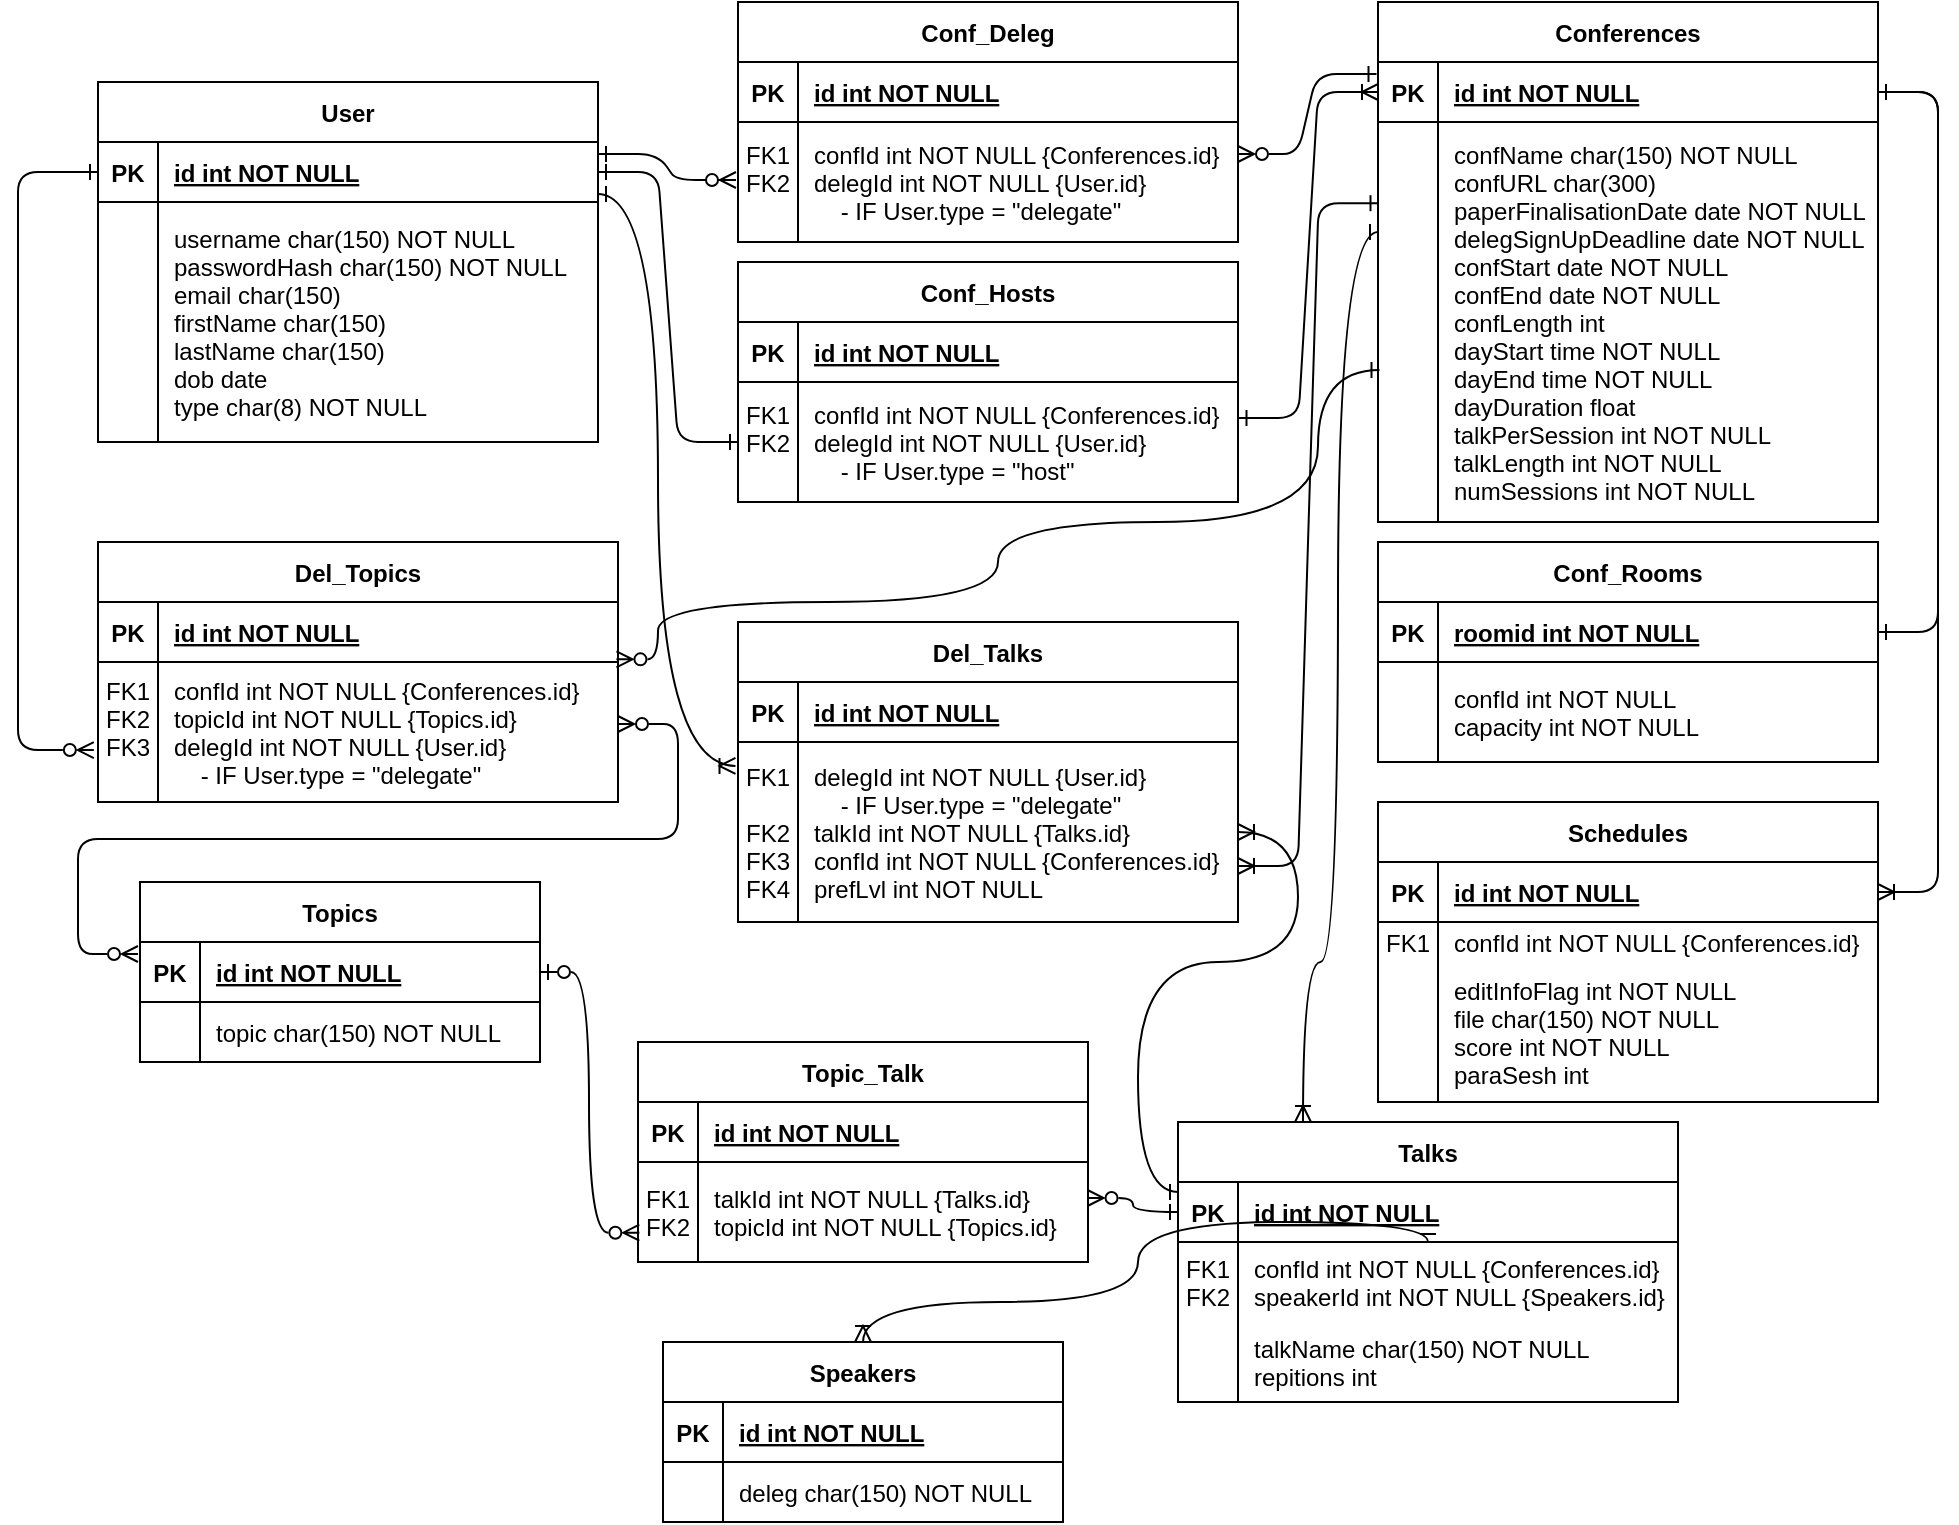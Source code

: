 <mxfile version="24.3.1" type="github">
  <diagram id="R2lEEEUBdFMjLlhIrx00" name="Page-1">
    <mxGraphModel dx="1644" dy="412" grid="1" gridSize="10" guides="1" tooltips="1" connect="1" arrows="1" fold="1" page="1" pageScale="1" pageWidth="850" pageHeight="1100" math="0" shadow="0" extFonts="Permanent Marker^https://fonts.googleapis.com/css?family=Permanent+Marker">
      <root>
        <mxCell id="0" />
        <mxCell id="1" parent="0" />
        <mxCell id="C-vyLk0tnHw3VtMMgP7b-13" value="Schedules" style="shape=table;startSize=30;container=1;collapsible=1;childLayout=tableLayout;fixedRows=1;rowLines=0;fontStyle=1;align=center;resizeLast=1;" parent="1" vertex="1">
          <mxGeometry x="670" y="440" width="250" height="150" as="geometry" />
        </mxCell>
        <mxCell id="C-vyLk0tnHw3VtMMgP7b-14" value="" style="shape=partialRectangle;collapsible=0;dropTarget=0;pointerEvents=0;fillColor=none;points=[[0,0.5],[1,0.5]];portConstraint=eastwest;top=0;left=0;right=0;bottom=1;" parent="C-vyLk0tnHw3VtMMgP7b-13" vertex="1">
          <mxGeometry y="30" width="250" height="30" as="geometry" />
        </mxCell>
        <mxCell id="C-vyLk0tnHw3VtMMgP7b-15" value="PK" style="shape=partialRectangle;overflow=hidden;connectable=0;fillColor=none;top=0;left=0;bottom=0;right=0;fontStyle=1;" parent="C-vyLk0tnHw3VtMMgP7b-14" vertex="1">
          <mxGeometry width="30" height="30" as="geometry">
            <mxRectangle width="30" height="30" as="alternateBounds" />
          </mxGeometry>
        </mxCell>
        <mxCell id="C-vyLk0tnHw3VtMMgP7b-16" value="id int NOT NULL " style="shape=partialRectangle;overflow=hidden;connectable=0;fillColor=none;top=0;left=0;bottom=0;right=0;align=left;spacingLeft=6;fontStyle=5;" parent="C-vyLk0tnHw3VtMMgP7b-14" vertex="1">
          <mxGeometry x="30" width="220" height="30" as="geometry">
            <mxRectangle width="220" height="30" as="alternateBounds" />
          </mxGeometry>
        </mxCell>
        <mxCell id="C-vyLk0tnHw3VtMMgP7b-17" value="" style="shape=partialRectangle;collapsible=0;dropTarget=0;pointerEvents=0;fillColor=none;points=[[0,0.5],[1,0.5]];portConstraint=eastwest;top=0;left=0;right=0;bottom=0;" parent="C-vyLk0tnHw3VtMMgP7b-13" vertex="1">
          <mxGeometry y="60" width="250" height="20" as="geometry" />
        </mxCell>
        <mxCell id="C-vyLk0tnHw3VtMMgP7b-18" value="FK1" style="shape=partialRectangle;overflow=hidden;connectable=0;fillColor=none;top=0;left=0;bottom=0;right=0;" parent="C-vyLk0tnHw3VtMMgP7b-17" vertex="1">
          <mxGeometry width="30" height="20" as="geometry">
            <mxRectangle width="30" height="20" as="alternateBounds" />
          </mxGeometry>
        </mxCell>
        <mxCell id="C-vyLk0tnHw3VtMMgP7b-19" value="confId int NOT NULL {Conferences.id}" style="shape=partialRectangle;overflow=hidden;connectable=0;fillColor=none;top=0;left=0;bottom=0;right=0;align=left;spacingLeft=6;" parent="C-vyLk0tnHw3VtMMgP7b-17" vertex="1">
          <mxGeometry x="30" width="220" height="20" as="geometry">
            <mxRectangle width="220" height="20" as="alternateBounds" />
          </mxGeometry>
        </mxCell>
        <mxCell id="C-vyLk0tnHw3VtMMgP7b-20" value="" style="shape=partialRectangle;collapsible=0;dropTarget=0;pointerEvents=0;fillColor=none;points=[[0,0.5],[1,0.5]];portConstraint=eastwest;top=0;left=0;right=0;bottom=0;" parent="C-vyLk0tnHw3VtMMgP7b-13" vertex="1">
          <mxGeometry y="80" width="250" height="70" as="geometry" />
        </mxCell>
        <mxCell id="C-vyLk0tnHw3VtMMgP7b-21" value="" style="shape=partialRectangle;overflow=hidden;connectable=0;fillColor=none;top=0;left=0;bottom=0;right=0;" parent="C-vyLk0tnHw3VtMMgP7b-20" vertex="1">
          <mxGeometry width="30" height="70" as="geometry">
            <mxRectangle width="30" height="70" as="alternateBounds" />
          </mxGeometry>
        </mxCell>
        <mxCell id="C-vyLk0tnHw3VtMMgP7b-22" value="editInfoFlag int NOT NULL&#xa;file char(150) NOT NULL&#xa;score int NOT NULL&#xa;paraSesh int " style="shape=partialRectangle;overflow=hidden;connectable=0;fillColor=none;top=0;left=0;bottom=0;right=0;align=left;spacingLeft=6;" parent="C-vyLk0tnHw3VtMMgP7b-20" vertex="1">
          <mxGeometry x="30" width="220" height="70" as="geometry">
            <mxRectangle width="220" height="70" as="alternateBounds" />
          </mxGeometry>
        </mxCell>
        <mxCell id="C-vyLk0tnHw3VtMMgP7b-23" value="User" style="shape=table;startSize=30;container=1;collapsible=1;childLayout=tableLayout;fixedRows=1;rowLines=0;fontStyle=1;align=center;resizeLast=1;" parent="1" vertex="1">
          <mxGeometry x="30" y="80" width="250" height="180" as="geometry" />
        </mxCell>
        <mxCell id="C-vyLk0tnHw3VtMMgP7b-24" value="" style="shape=partialRectangle;collapsible=0;dropTarget=0;pointerEvents=0;fillColor=none;points=[[0,0.5],[1,0.5]];portConstraint=eastwest;top=0;left=0;right=0;bottom=1;" parent="C-vyLk0tnHw3VtMMgP7b-23" vertex="1">
          <mxGeometry y="30" width="250" height="30" as="geometry" />
        </mxCell>
        <mxCell id="C-vyLk0tnHw3VtMMgP7b-25" value="PK" style="shape=partialRectangle;overflow=hidden;connectable=0;fillColor=none;top=0;left=0;bottom=0;right=0;fontStyle=1;" parent="C-vyLk0tnHw3VtMMgP7b-24" vertex="1">
          <mxGeometry width="30" height="30" as="geometry">
            <mxRectangle width="30" height="30" as="alternateBounds" />
          </mxGeometry>
        </mxCell>
        <mxCell id="C-vyLk0tnHw3VtMMgP7b-26" value="id int NOT NULL " style="shape=partialRectangle;overflow=hidden;connectable=0;fillColor=none;top=0;left=0;bottom=0;right=0;align=left;spacingLeft=6;fontStyle=5;" parent="C-vyLk0tnHw3VtMMgP7b-24" vertex="1">
          <mxGeometry x="30" width="220" height="30" as="geometry">
            <mxRectangle width="220" height="30" as="alternateBounds" />
          </mxGeometry>
        </mxCell>
        <mxCell id="C-vyLk0tnHw3VtMMgP7b-27" value="" style="shape=partialRectangle;collapsible=0;dropTarget=0;pointerEvents=0;fillColor=none;points=[[0,0.5],[1,0.5]];portConstraint=eastwest;top=0;left=0;right=0;bottom=0;" parent="C-vyLk0tnHw3VtMMgP7b-23" vertex="1">
          <mxGeometry y="60" width="250" height="120" as="geometry" />
        </mxCell>
        <mxCell id="C-vyLk0tnHw3VtMMgP7b-28" value="" style="shape=partialRectangle;overflow=hidden;connectable=0;fillColor=none;top=0;left=0;bottom=0;right=0;" parent="C-vyLk0tnHw3VtMMgP7b-27" vertex="1">
          <mxGeometry width="30" height="120" as="geometry">
            <mxRectangle width="30" height="120" as="alternateBounds" />
          </mxGeometry>
        </mxCell>
        <mxCell id="C-vyLk0tnHw3VtMMgP7b-29" value="username char(150) NOT NULL&#xa;passwordHash char(150) NOT NULL&#xa;email char(150)&#xa;firstName char(150)&#xa;lastName char(150)&#xa;dob date&#xa;type char(8) NOT NULL" style="shape=partialRectangle;overflow=hidden;connectable=0;fillColor=none;top=0;left=0;bottom=0;right=0;align=left;spacingLeft=6;" parent="C-vyLk0tnHw3VtMMgP7b-27" vertex="1">
          <mxGeometry x="30" width="220" height="120" as="geometry">
            <mxRectangle width="220" height="120" as="alternateBounds" />
          </mxGeometry>
        </mxCell>
        <mxCell id="HAuzVz8GpZx3BYtZt7U0-4" value="Conferences" style="shape=table;startSize=30;container=1;collapsible=1;childLayout=tableLayout;fixedRows=1;rowLines=0;fontStyle=1;align=center;resizeLast=1;" parent="1" vertex="1">
          <mxGeometry x="670" y="40" width="250" height="260" as="geometry" />
        </mxCell>
        <mxCell id="HAuzVz8GpZx3BYtZt7U0-5" value="" style="shape=partialRectangle;collapsible=0;dropTarget=0;pointerEvents=0;fillColor=none;points=[[0,0.5],[1,0.5]];portConstraint=eastwest;top=0;left=0;right=0;bottom=1;" parent="HAuzVz8GpZx3BYtZt7U0-4" vertex="1">
          <mxGeometry y="30" width="250" height="30" as="geometry" />
        </mxCell>
        <mxCell id="HAuzVz8GpZx3BYtZt7U0-6" value="PK" style="shape=partialRectangle;overflow=hidden;connectable=0;fillColor=none;top=0;left=0;bottom=0;right=0;fontStyle=1;" parent="HAuzVz8GpZx3BYtZt7U0-5" vertex="1">
          <mxGeometry width="30" height="30" as="geometry">
            <mxRectangle width="30" height="30" as="alternateBounds" />
          </mxGeometry>
        </mxCell>
        <mxCell id="HAuzVz8GpZx3BYtZt7U0-7" value="id int NOT NULL " style="shape=partialRectangle;overflow=hidden;connectable=0;fillColor=none;top=0;left=0;bottom=0;right=0;align=left;spacingLeft=6;fontStyle=5;" parent="HAuzVz8GpZx3BYtZt7U0-5" vertex="1">
          <mxGeometry x="30" width="220" height="30" as="geometry">
            <mxRectangle width="220" height="30" as="alternateBounds" />
          </mxGeometry>
        </mxCell>
        <mxCell id="HAuzVz8GpZx3BYtZt7U0-8" value="" style="shape=partialRectangle;collapsible=0;dropTarget=0;pointerEvents=0;fillColor=none;points=[[0,0.5],[1,0.5]];portConstraint=eastwest;top=0;left=0;right=0;bottom=0;" parent="HAuzVz8GpZx3BYtZt7U0-4" vertex="1">
          <mxGeometry y="60" width="250" height="200" as="geometry" />
        </mxCell>
        <mxCell id="HAuzVz8GpZx3BYtZt7U0-9" value="" style="shape=partialRectangle;overflow=hidden;connectable=0;fillColor=none;top=0;left=0;bottom=0;right=0;" parent="HAuzVz8GpZx3BYtZt7U0-8" vertex="1">
          <mxGeometry width="30" height="200" as="geometry">
            <mxRectangle width="30" height="200" as="alternateBounds" />
          </mxGeometry>
        </mxCell>
        <mxCell id="HAuzVz8GpZx3BYtZt7U0-10" value="confName char(150) NOT NULL&#xa;confURL char(300)&#xa;paperFinalisationDate date NOT NULL&#xa;delegSignUpDeadline date NOT NULL&#xa;confStart date NOT NULL&#xa;confEnd date NOT NULL&#xa;confLength int&#xa;dayStart time NOT NULL&#xa;dayEnd time NOT NULL&#xa;dayDuration float&#xa;talkPerSession int NOT NULL&#xa;talkLength int NOT NULL&#xa;numSessions int NOT NULL" style="shape=partialRectangle;overflow=hidden;connectable=0;fillColor=none;top=0;left=0;bottom=0;right=0;align=left;spacingLeft=6;" parent="HAuzVz8GpZx3BYtZt7U0-8" vertex="1">
          <mxGeometry x="30" width="220" height="200" as="geometry">
            <mxRectangle width="220" height="200" as="alternateBounds" />
          </mxGeometry>
        </mxCell>
        <mxCell id="HAuzVz8GpZx3BYtZt7U0-11" value="Speakers" style="shape=table;startSize=30;container=1;collapsible=1;childLayout=tableLayout;fixedRows=1;rowLines=0;fontStyle=1;align=center;resizeLast=1;" parent="1" vertex="1">
          <mxGeometry x="312.5" y="710" width="200" height="90" as="geometry" />
        </mxCell>
        <mxCell id="HAuzVz8GpZx3BYtZt7U0-12" value="" style="shape=partialRectangle;collapsible=0;dropTarget=0;pointerEvents=0;fillColor=none;points=[[0,0.5],[1,0.5]];portConstraint=eastwest;top=0;left=0;right=0;bottom=1;" parent="HAuzVz8GpZx3BYtZt7U0-11" vertex="1">
          <mxGeometry y="30" width="200" height="30" as="geometry" />
        </mxCell>
        <mxCell id="HAuzVz8GpZx3BYtZt7U0-13" value="PK" style="shape=partialRectangle;overflow=hidden;connectable=0;fillColor=none;top=0;left=0;bottom=0;right=0;fontStyle=1;" parent="HAuzVz8GpZx3BYtZt7U0-12" vertex="1">
          <mxGeometry width="30" height="30" as="geometry">
            <mxRectangle width="30" height="30" as="alternateBounds" />
          </mxGeometry>
        </mxCell>
        <mxCell id="HAuzVz8GpZx3BYtZt7U0-14" value="id int NOT NULL " style="shape=partialRectangle;overflow=hidden;connectable=0;fillColor=none;top=0;left=0;bottom=0;right=0;align=left;spacingLeft=6;fontStyle=5;" parent="HAuzVz8GpZx3BYtZt7U0-12" vertex="1">
          <mxGeometry x="30" width="170" height="30" as="geometry">
            <mxRectangle width="170" height="30" as="alternateBounds" />
          </mxGeometry>
        </mxCell>
        <mxCell id="HAuzVz8GpZx3BYtZt7U0-18" value="" style="shape=partialRectangle;collapsible=0;dropTarget=0;pointerEvents=0;fillColor=none;points=[[0,0.5],[1,0.5]];portConstraint=eastwest;top=0;left=0;right=0;bottom=0;" parent="HAuzVz8GpZx3BYtZt7U0-11" vertex="1">
          <mxGeometry y="60" width="200" height="30" as="geometry" />
        </mxCell>
        <mxCell id="HAuzVz8GpZx3BYtZt7U0-19" value="" style="shape=partialRectangle;overflow=hidden;connectable=0;fillColor=none;top=0;left=0;bottom=0;right=0;" parent="HAuzVz8GpZx3BYtZt7U0-18" vertex="1">
          <mxGeometry width="30" height="30" as="geometry">
            <mxRectangle width="30" height="30" as="alternateBounds" />
          </mxGeometry>
        </mxCell>
        <mxCell id="HAuzVz8GpZx3BYtZt7U0-20" value="deleg char(150) NOT NULL" style="shape=partialRectangle;overflow=hidden;connectable=0;fillColor=none;top=0;left=0;bottom=0;right=0;align=left;spacingLeft=6;" parent="HAuzVz8GpZx3BYtZt7U0-18" vertex="1">
          <mxGeometry x="30" width="170" height="30" as="geometry">
            <mxRectangle width="170" height="30" as="alternateBounds" />
          </mxGeometry>
        </mxCell>
        <mxCell id="HAuzVz8GpZx3BYtZt7U0-21" value="Topics" style="shape=table;startSize=30;container=1;collapsible=1;childLayout=tableLayout;fixedRows=1;rowLines=0;fontStyle=1;align=center;resizeLast=1;" parent="1" vertex="1">
          <mxGeometry x="51" y="480" width="200" height="90" as="geometry" />
        </mxCell>
        <mxCell id="HAuzVz8GpZx3BYtZt7U0-22" value="" style="shape=partialRectangle;collapsible=0;dropTarget=0;pointerEvents=0;fillColor=none;points=[[0,0.5],[1,0.5]];portConstraint=eastwest;top=0;left=0;right=0;bottom=1;" parent="HAuzVz8GpZx3BYtZt7U0-21" vertex="1">
          <mxGeometry y="30" width="200" height="30" as="geometry" />
        </mxCell>
        <mxCell id="HAuzVz8GpZx3BYtZt7U0-23" value="PK" style="shape=partialRectangle;overflow=hidden;connectable=0;fillColor=none;top=0;left=0;bottom=0;right=0;fontStyle=1;" parent="HAuzVz8GpZx3BYtZt7U0-22" vertex="1">
          <mxGeometry width="30" height="30" as="geometry">
            <mxRectangle width="30" height="30" as="alternateBounds" />
          </mxGeometry>
        </mxCell>
        <mxCell id="HAuzVz8GpZx3BYtZt7U0-24" value="id int NOT NULL " style="shape=partialRectangle;overflow=hidden;connectable=0;fillColor=none;top=0;left=0;bottom=0;right=0;align=left;spacingLeft=6;fontStyle=5;" parent="HAuzVz8GpZx3BYtZt7U0-22" vertex="1">
          <mxGeometry x="30" width="170" height="30" as="geometry">
            <mxRectangle width="170" height="30" as="alternateBounds" />
          </mxGeometry>
        </mxCell>
        <mxCell id="HAuzVz8GpZx3BYtZt7U0-25" value="" style="shape=partialRectangle;collapsible=0;dropTarget=0;pointerEvents=0;fillColor=none;points=[[0,0.5],[1,0.5]];portConstraint=eastwest;top=0;left=0;right=0;bottom=0;" parent="HAuzVz8GpZx3BYtZt7U0-21" vertex="1">
          <mxGeometry y="60" width="200" height="30" as="geometry" />
        </mxCell>
        <mxCell id="HAuzVz8GpZx3BYtZt7U0-26" value="" style="shape=partialRectangle;overflow=hidden;connectable=0;fillColor=none;top=0;left=0;bottom=0;right=0;" parent="HAuzVz8GpZx3BYtZt7U0-25" vertex="1">
          <mxGeometry width="30" height="30" as="geometry">
            <mxRectangle width="30" height="30" as="alternateBounds" />
          </mxGeometry>
        </mxCell>
        <mxCell id="HAuzVz8GpZx3BYtZt7U0-27" value="topic char(150) NOT NULL" style="shape=partialRectangle;overflow=hidden;connectable=0;fillColor=none;top=0;left=0;bottom=0;right=0;align=left;spacingLeft=6;" parent="HAuzVz8GpZx3BYtZt7U0-25" vertex="1">
          <mxGeometry x="30" width="170" height="30" as="geometry">
            <mxRectangle width="170" height="30" as="alternateBounds" />
          </mxGeometry>
        </mxCell>
        <mxCell id="HAuzVz8GpZx3BYtZt7U0-38" value="Talks" style="shape=table;startSize=30;container=1;collapsible=1;childLayout=tableLayout;fixedRows=1;rowLines=0;fontStyle=1;align=center;resizeLast=1;" parent="1" vertex="1">
          <mxGeometry x="570" y="600" width="250" height="140" as="geometry" />
        </mxCell>
        <mxCell id="HAuzVz8GpZx3BYtZt7U0-39" value="" style="shape=partialRectangle;collapsible=0;dropTarget=0;pointerEvents=0;fillColor=none;points=[[0,0.5],[1,0.5]];portConstraint=eastwest;top=0;left=0;right=0;bottom=1;" parent="HAuzVz8GpZx3BYtZt7U0-38" vertex="1">
          <mxGeometry y="30" width="250" height="30" as="geometry" />
        </mxCell>
        <mxCell id="HAuzVz8GpZx3BYtZt7U0-40" value="PK" style="shape=partialRectangle;overflow=hidden;connectable=0;fillColor=none;top=0;left=0;bottom=0;right=0;fontStyle=1;" parent="HAuzVz8GpZx3BYtZt7U0-39" vertex="1">
          <mxGeometry width="30" height="30" as="geometry">
            <mxRectangle width="30" height="30" as="alternateBounds" />
          </mxGeometry>
        </mxCell>
        <mxCell id="HAuzVz8GpZx3BYtZt7U0-41" value="id int NOT NULL " style="shape=partialRectangle;overflow=hidden;connectable=0;fillColor=none;top=0;left=0;bottom=0;right=0;align=left;spacingLeft=6;fontStyle=5;" parent="HAuzVz8GpZx3BYtZt7U0-39" vertex="1">
          <mxGeometry x="30" width="220" height="30" as="geometry">
            <mxRectangle width="220" height="30" as="alternateBounds" />
          </mxGeometry>
        </mxCell>
        <mxCell id="HAuzVz8GpZx3BYtZt7U0-42" value="" style="shape=partialRectangle;collapsible=0;dropTarget=0;pointerEvents=0;fillColor=none;points=[[0,0.5],[1,0.5]];portConstraint=eastwest;top=0;left=0;right=0;bottom=0;" parent="HAuzVz8GpZx3BYtZt7U0-38" vertex="1">
          <mxGeometry y="60" width="250" height="40" as="geometry" />
        </mxCell>
        <mxCell id="HAuzVz8GpZx3BYtZt7U0-43" value="FK1&#xa;FK2" style="shape=partialRectangle;overflow=hidden;connectable=0;fillColor=none;top=0;left=0;bottom=0;right=0;" parent="HAuzVz8GpZx3BYtZt7U0-42" vertex="1">
          <mxGeometry width="30" height="40" as="geometry">
            <mxRectangle width="30" height="40" as="alternateBounds" />
          </mxGeometry>
        </mxCell>
        <mxCell id="HAuzVz8GpZx3BYtZt7U0-44" value="confId int NOT NULL {Conferences.id}&#xa;speakerId int NOT NULL {Speakers.id}" style="shape=partialRectangle;overflow=hidden;connectable=0;fillColor=none;top=0;left=0;bottom=0;right=0;align=left;spacingLeft=6;" parent="HAuzVz8GpZx3BYtZt7U0-42" vertex="1">
          <mxGeometry x="30" width="220" height="40" as="geometry">
            <mxRectangle width="220" height="40" as="alternateBounds" />
          </mxGeometry>
        </mxCell>
        <mxCell id="HAuzVz8GpZx3BYtZt7U0-45" value="" style="shape=partialRectangle;collapsible=0;dropTarget=0;pointerEvents=0;fillColor=none;points=[[0,0.5],[1,0.5]];portConstraint=eastwest;top=0;left=0;right=0;bottom=0;" parent="HAuzVz8GpZx3BYtZt7U0-38" vertex="1">
          <mxGeometry y="100" width="250" height="40" as="geometry" />
        </mxCell>
        <mxCell id="HAuzVz8GpZx3BYtZt7U0-46" value="" style="shape=partialRectangle;overflow=hidden;connectable=0;fillColor=none;top=0;left=0;bottom=0;right=0;" parent="HAuzVz8GpZx3BYtZt7U0-45" vertex="1">
          <mxGeometry width="30" height="40" as="geometry">
            <mxRectangle width="30" height="40" as="alternateBounds" />
          </mxGeometry>
        </mxCell>
        <mxCell id="HAuzVz8GpZx3BYtZt7U0-47" value="talkName char(150) NOT NULL&#xa;repitions int" style="shape=partialRectangle;overflow=hidden;connectable=0;fillColor=none;top=0;left=0;bottom=0;right=0;align=left;spacingLeft=6;" parent="HAuzVz8GpZx3BYtZt7U0-45" vertex="1">
          <mxGeometry x="30" width="220" height="40" as="geometry">
            <mxRectangle width="220" height="40" as="alternateBounds" />
          </mxGeometry>
        </mxCell>
        <mxCell id="HAuzVz8GpZx3BYtZt7U0-48" value="Conf_Deleg" style="shape=table;startSize=30;container=1;collapsible=1;childLayout=tableLayout;fixedRows=1;rowLines=0;fontStyle=1;align=center;resizeLast=1;" parent="1" vertex="1">
          <mxGeometry x="350" y="40" width="250" height="120" as="geometry" />
        </mxCell>
        <mxCell id="HAuzVz8GpZx3BYtZt7U0-49" value="" style="shape=partialRectangle;collapsible=0;dropTarget=0;pointerEvents=0;fillColor=none;points=[[0,0.5],[1,0.5]];portConstraint=eastwest;top=0;left=0;right=0;bottom=1;" parent="HAuzVz8GpZx3BYtZt7U0-48" vertex="1">
          <mxGeometry y="30" width="250" height="30" as="geometry" />
        </mxCell>
        <mxCell id="HAuzVz8GpZx3BYtZt7U0-50" value="PK" style="shape=partialRectangle;overflow=hidden;connectable=0;fillColor=none;top=0;left=0;bottom=0;right=0;fontStyle=1;" parent="HAuzVz8GpZx3BYtZt7U0-49" vertex="1">
          <mxGeometry width="30" height="30" as="geometry">
            <mxRectangle width="30" height="30" as="alternateBounds" />
          </mxGeometry>
        </mxCell>
        <mxCell id="HAuzVz8GpZx3BYtZt7U0-51" value="id int NOT NULL " style="shape=partialRectangle;overflow=hidden;connectable=0;fillColor=none;top=0;left=0;bottom=0;right=0;align=left;spacingLeft=6;fontStyle=5;" parent="HAuzVz8GpZx3BYtZt7U0-49" vertex="1">
          <mxGeometry x="30" width="220" height="30" as="geometry">
            <mxRectangle width="220" height="30" as="alternateBounds" />
          </mxGeometry>
        </mxCell>
        <mxCell id="HAuzVz8GpZx3BYtZt7U0-52" value="" style="shape=partialRectangle;collapsible=0;dropTarget=0;pointerEvents=0;fillColor=none;points=[[0,0.5],[1,0.5]];portConstraint=eastwest;top=0;left=0;right=0;bottom=0;" parent="HAuzVz8GpZx3BYtZt7U0-48" vertex="1">
          <mxGeometry y="60" width="250" height="60" as="geometry" />
        </mxCell>
        <mxCell id="HAuzVz8GpZx3BYtZt7U0-53" value="FK1&#xa;FK2&#xa; " style="shape=partialRectangle;overflow=hidden;connectable=0;fillColor=none;top=0;left=0;bottom=0;right=0;" parent="HAuzVz8GpZx3BYtZt7U0-52" vertex="1">
          <mxGeometry width="30" height="60" as="geometry">
            <mxRectangle width="30" height="60" as="alternateBounds" />
          </mxGeometry>
        </mxCell>
        <mxCell id="HAuzVz8GpZx3BYtZt7U0-54" value="confId int NOT NULL {Conferences.id}&#xa;delegId int NOT NULL {User.id}&#xa;    - IF User.type = &quot;delegate&quot;" style="shape=partialRectangle;overflow=hidden;connectable=0;fillColor=none;top=0;left=0;bottom=0;right=0;align=left;spacingLeft=6;" parent="HAuzVz8GpZx3BYtZt7U0-52" vertex="1">
          <mxGeometry x="30" width="220" height="60" as="geometry">
            <mxRectangle width="220" height="60" as="alternateBounds" />
          </mxGeometry>
        </mxCell>
        <mxCell id="HAuzVz8GpZx3BYtZt7U0-74" value="Conf_Hosts" style="shape=table;startSize=30;container=1;collapsible=1;childLayout=tableLayout;fixedRows=1;rowLines=0;fontStyle=1;align=center;resizeLast=1;" parent="1" vertex="1">
          <mxGeometry x="350" y="170" width="250" height="120" as="geometry" />
        </mxCell>
        <mxCell id="HAuzVz8GpZx3BYtZt7U0-75" value="" style="shape=partialRectangle;collapsible=0;dropTarget=0;pointerEvents=0;fillColor=none;points=[[0,0.5],[1,0.5]];portConstraint=eastwest;top=0;left=0;right=0;bottom=1;" parent="HAuzVz8GpZx3BYtZt7U0-74" vertex="1">
          <mxGeometry y="30" width="250" height="30" as="geometry" />
        </mxCell>
        <mxCell id="HAuzVz8GpZx3BYtZt7U0-76" value="PK" style="shape=partialRectangle;overflow=hidden;connectable=0;fillColor=none;top=0;left=0;bottom=0;right=0;fontStyle=1;" parent="HAuzVz8GpZx3BYtZt7U0-75" vertex="1">
          <mxGeometry width="30" height="30" as="geometry">
            <mxRectangle width="30" height="30" as="alternateBounds" />
          </mxGeometry>
        </mxCell>
        <mxCell id="HAuzVz8GpZx3BYtZt7U0-77" value="id int NOT NULL " style="shape=partialRectangle;overflow=hidden;connectable=0;fillColor=none;top=0;left=0;bottom=0;right=0;align=left;spacingLeft=6;fontStyle=5;" parent="HAuzVz8GpZx3BYtZt7U0-75" vertex="1">
          <mxGeometry x="30" width="220" height="30" as="geometry">
            <mxRectangle width="220" height="30" as="alternateBounds" />
          </mxGeometry>
        </mxCell>
        <mxCell id="HAuzVz8GpZx3BYtZt7U0-78" value="" style="shape=partialRectangle;collapsible=0;dropTarget=0;pointerEvents=0;fillColor=none;points=[[0,0.5],[1,0.5]];portConstraint=eastwest;top=0;left=0;right=0;bottom=0;" parent="HAuzVz8GpZx3BYtZt7U0-74" vertex="1">
          <mxGeometry y="60" width="250" height="60" as="geometry" />
        </mxCell>
        <mxCell id="HAuzVz8GpZx3BYtZt7U0-79" value="FK1&#xa;FK2&#xa; " style="shape=partialRectangle;overflow=hidden;connectable=0;fillColor=none;top=0;left=0;bottom=0;right=0;" parent="HAuzVz8GpZx3BYtZt7U0-78" vertex="1">
          <mxGeometry width="30" height="60" as="geometry">
            <mxRectangle width="30" height="60" as="alternateBounds" />
          </mxGeometry>
        </mxCell>
        <mxCell id="HAuzVz8GpZx3BYtZt7U0-80" value="confId int NOT NULL {Conferences.id}&#xa;delegId int NOT NULL {User.id}&#xa;    - IF User.type = &quot;host&quot;" style="shape=partialRectangle;overflow=hidden;connectable=0;fillColor=none;top=0;left=0;bottom=0;right=0;align=left;spacingLeft=6;" parent="HAuzVz8GpZx3BYtZt7U0-78" vertex="1">
          <mxGeometry x="30" width="220" height="60" as="geometry">
            <mxRectangle width="220" height="60" as="alternateBounds" />
          </mxGeometry>
        </mxCell>
        <mxCell id="HAuzVz8GpZx3BYtZt7U0-88" value="Del_Topics" style="shape=table;startSize=30;container=1;collapsible=1;childLayout=tableLayout;fixedRows=1;rowLines=0;fontStyle=1;align=center;resizeLast=1;" parent="1" vertex="1">
          <mxGeometry x="30" y="310" width="260" height="130" as="geometry" />
        </mxCell>
        <mxCell id="HAuzVz8GpZx3BYtZt7U0-89" value="" style="shape=partialRectangle;collapsible=0;dropTarget=0;pointerEvents=0;fillColor=none;points=[[0,0.5],[1,0.5]];portConstraint=eastwest;top=0;left=0;right=0;bottom=1;" parent="HAuzVz8GpZx3BYtZt7U0-88" vertex="1">
          <mxGeometry y="30" width="260" height="30" as="geometry" />
        </mxCell>
        <mxCell id="HAuzVz8GpZx3BYtZt7U0-90" value="PK" style="shape=partialRectangle;overflow=hidden;connectable=0;fillColor=none;top=0;left=0;bottom=0;right=0;fontStyle=1;" parent="HAuzVz8GpZx3BYtZt7U0-89" vertex="1">
          <mxGeometry width="30" height="30" as="geometry">
            <mxRectangle width="30" height="30" as="alternateBounds" />
          </mxGeometry>
        </mxCell>
        <mxCell id="HAuzVz8GpZx3BYtZt7U0-91" value="id int NOT NULL " style="shape=partialRectangle;overflow=hidden;connectable=0;fillColor=none;top=0;left=0;bottom=0;right=0;align=left;spacingLeft=6;fontStyle=5;" parent="HAuzVz8GpZx3BYtZt7U0-89" vertex="1">
          <mxGeometry x="30" width="230" height="30" as="geometry">
            <mxRectangle width="230" height="30" as="alternateBounds" />
          </mxGeometry>
        </mxCell>
        <mxCell id="HAuzVz8GpZx3BYtZt7U0-92" value="" style="shape=partialRectangle;collapsible=0;dropTarget=0;pointerEvents=0;fillColor=none;points=[[0,0.5],[1,0.5]];portConstraint=eastwest;top=0;left=0;right=0;bottom=0;" parent="HAuzVz8GpZx3BYtZt7U0-88" vertex="1">
          <mxGeometry y="60" width="260" height="70" as="geometry" />
        </mxCell>
        <mxCell id="HAuzVz8GpZx3BYtZt7U0-93" value="FK1&#xa;FK2&#xa;FK3&#xa; " style="shape=partialRectangle;overflow=hidden;connectable=0;fillColor=none;top=0;left=0;bottom=0;right=0;" parent="HAuzVz8GpZx3BYtZt7U0-92" vertex="1">
          <mxGeometry width="30" height="70" as="geometry">
            <mxRectangle width="30" height="70" as="alternateBounds" />
          </mxGeometry>
        </mxCell>
        <mxCell id="HAuzVz8GpZx3BYtZt7U0-94" value="confId int NOT NULL {Conferences.id}&#xa;topicId int NOT NULL {Topics.id}&#xa;delegId int NOT NULL {User.id}&#xa;    - IF User.type = &quot;delegate&quot;" style="shape=partialRectangle;overflow=hidden;connectable=0;fillColor=none;top=0;left=0;bottom=0;right=0;align=left;spacingLeft=6;" parent="HAuzVz8GpZx3BYtZt7U0-92" vertex="1">
          <mxGeometry x="30" width="230" height="70" as="geometry">
            <mxRectangle width="230" height="70" as="alternateBounds" />
          </mxGeometry>
        </mxCell>
        <mxCell id="HAuzVz8GpZx3BYtZt7U0-95" value="Del_Talks" style="shape=table;startSize=30;container=1;collapsible=1;childLayout=tableLayout;fixedRows=1;rowLines=0;fontStyle=1;align=center;resizeLast=1;" parent="1" vertex="1">
          <mxGeometry x="350" y="350" width="250" height="150" as="geometry">
            <mxRectangle x="350" y="330" width="90" height="30" as="alternateBounds" />
          </mxGeometry>
        </mxCell>
        <mxCell id="HAuzVz8GpZx3BYtZt7U0-96" value="" style="shape=partialRectangle;collapsible=0;dropTarget=0;pointerEvents=0;fillColor=none;points=[[0,0.5],[1,0.5]];portConstraint=eastwest;top=0;left=0;right=0;bottom=1;" parent="HAuzVz8GpZx3BYtZt7U0-95" vertex="1">
          <mxGeometry y="30" width="250" height="30" as="geometry" />
        </mxCell>
        <mxCell id="HAuzVz8GpZx3BYtZt7U0-97" value="PK" style="shape=partialRectangle;overflow=hidden;connectable=0;fillColor=none;top=0;left=0;bottom=0;right=0;fontStyle=1;" parent="HAuzVz8GpZx3BYtZt7U0-96" vertex="1">
          <mxGeometry width="30" height="30" as="geometry">
            <mxRectangle width="30" height="30" as="alternateBounds" />
          </mxGeometry>
        </mxCell>
        <mxCell id="HAuzVz8GpZx3BYtZt7U0-98" value="id int NOT NULL " style="shape=partialRectangle;overflow=hidden;connectable=0;fillColor=none;top=0;left=0;bottom=0;right=0;align=left;spacingLeft=6;fontStyle=5;" parent="HAuzVz8GpZx3BYtZt7U0-96" vertex="1">
          <mxGeometry x="30" width="220" height="30" as="geometry">
            <mxRectangle width="220" height="30" as="alternateBounds" />
          </mxGeometry>
        </mxCell>
        <mxCell id="HAuzVz8GpZx3BYtZt7U0-99" value="" style="shape=partialRectangle;collapsible=0;dropTarget=0;pointerEvents=0;fillColor=none;points=[[0,0.5],[1,0.5]];portConstraint=eastwest;top=0;left=0;right=0;bottom=0;" parent="HAuzVz8GpZx3BYtZt7U0-95" vertex="1">
          <mxGeometry y="60" width="250" height="90" as="geometry" />
        </mxCell>
        <mxCell id="HAuzVz8GpZx3BYtZt7U0-100" value="FK1&#xa;&#xa;FK2&#xa;FK3&#xa;FK4" style="shape=partialRectangle;overflow=hidden;connectable=0;fillColor=none;top=0;left=0;bottom=0;right=0;" parent="HAuzVz8GpZx3BYtZt7U0-99" vertex="1">
          <mxGeometry width="30" height="90" as="geometry">
            <mxRectangle width="30" height="90" as="alternateBounds" />
          </mxGeometry>
        </mxCell>
        <mxCell id="HAuzVz8GpZx3BYtZt7U0-101" value="delegId int NOT NULL {User.id}&#xa;    - IF User.type = &quot;delegate&quot;&#xa;talkId int NOT NULL {Talks.id}&#xa;confId int NOT NULL {Conferences.id}&#xa;prefLvl int NOT NULL" style="shape=partialRectangle;overflow=hidden;connectable=0;fillColor=none;top=0;left=0;bottom=0;right=0;align=left;spacingLeft=6;" parent="HAuzVz8GpZx3BYtZt7U0-99" vertex="1">
          <mxGeometry x="30" width="220" height="90" as="geometry">
            <mxRectangle width="220" height="90" as="alternateBounds" />
          </mxGeometry>
        </mxCell>
        <mxCell id="HAuzVz8GpZx3BYtZt7U0-109" value="Topic_Talk" style="shape=table;startSize=30;container=1;collapsible=1;childLayout=tableLayout;fixedRows=1;rowLines=0;fontStyle=1;align=center;resizeLast=1;" parent="1" vertex="1">
          <mxGeometry x="300" y="560" width="225" height="110" as="geometry" />
        </mxCell>
        <mxCell id="HAuzVz8GpZx3BYtZt7U0-110" value="" style="shape=partialRectangle;collapsible=0;dropTarget=0;pointerEvents=0;fillColor=none;points=[[0,0.5],[1,0.5]];portConstraint=eastwest;top=0;left=0;right=0;bottom=1;" parent="HAuzVz8GpZx3BYtZt7U0-109" vertex="1">
          <mxGeometry y="30" width="225" height="30" as="geometry" />
        </mxCell>
        <mxCell id="HAuzVz8GpZx3BYtZt7U0-111" value="PK" style="shape=partialRectangle;overflow=hidden;connectable=0;fillColor=none;top=0;left=0;bottom=0;right=0;fontStyle=1;" parent="HAuzVz8GpZx3BYtZt7U0-110" vertex="1">
          <mxGeometry width="30" height="30" as="geometry">
            <mxRectangle width="30" height="30" as="alternateBounds" />
          </mxGeometry>
        </mxCell>
        <mxCell id="HAuzVz8GpZx3BYtZt7U0-112" value="id int NOT NULL " style="shape=partialRectangle;overflow=hidden;connectable=0;fillColor=none;top=0;left=0;bottom=0;right=0;align=left;spacingLeft=6;fontStyle=5;" parent="HAuzVz8GpZx3BYtZt7U0-110" vertex="1">
          <mxGeometry x="30" width="195" height="30" as="geometry">
            <mxRectangle width="195" height="30" as="alternateBounds" />
          </mxGeometry>
        </mxCell>
        <mxCell id="HAuzVz8GpZx3BYtZt7U0-113" value="" style="shape=partialRectangle;collapsible=0;dropTarget=0;pointerEvents=0;fillColor=none;points=[[0,0.5],[1,0.5]];portConstraint=eastwest;top=0;left=0;right=0;bottom=0;" parent="HAuzVz8GpZx3BYtZt7U0-109" vertex="1">
          <mxGeometry y="60" width="225" height="50" as="geometry" />
        </mxCell>
        <mxCell id="HAuzVz8GpZx3BYtZt7U0-114" value="FK1&#xa;FK2" style="shape=partialRectangle;overflow=hidden;connectable=0;fillColor=none;top=0;left=0;bottom=0;right=0;" parent="HAuzVz8GpZx3BYtZt7U0-113" vertex="1">
          <mxGeometry width="30" height="50" as="geometry">
            <mxRectangle width="30" height="50" as="alternateBounds" />
          </mxGeometry>
        </mxCell>
        <mxCell id="HAuzVz8GpZx3BYtZt7U0-115" value="talkId int NOT NULL {Talks.id}&#xa;topicId int NOT NULL {Topics.id}" style="shape=partialRectangle;overflow=hidden;connectable=0;fillColor=none;top=0;left=0;bottom=0;right=0;align=left;spacingLeft=6;" parent="HAuzVz8GpZx3BYtZt7U0-113" vertex="1">
          <mxGeometry x="30" width="195" height="50" as="geometry">
            <mxRectangle width="195" height="50" as="alternateBounds" />
          </mxGeometry>
        </mxCell>
        <mxCell id="HAuzVz8GpZx3BYtZt7U0-116" value="" style="edgeStyle=entityRelationEdgeStyle;endArrow=ERzeroToMany;startArrow=ERone;endFill=1;startFill=0;entryX=0;entryY=0.5;entryDx=0;entryDy=0;" parent="1" edge="1">
          <mxGeometry width="100" height="100" relative="1" as="geometry">
            <mxPoint x="280" y="116" as="sourcePoint" />
            <mxPoint x="349" y="129" as="targetPoint" />
          </mxGeometry>
        </mxCell>
        <mxCell id="HAuzVz8GpZx3BYtZt7U0-117" value="" style="edgeStyle=entityRelationEdgeStyle;endArrow=ERone;startArrow=ERzeroToMany;endFill=0;startFill=0;entryX=-0.003;entryY=0.2;entryDx=0;entryDy=0;entryPerimeter=0;" parent="1" target="HAuzVz8GpZx3BYtZt7U0-5" edge="1">
          <mxGeometry width="100" height="100" relative="1" as="geometry">
            <mxPoint x="600" y="116" as="sourcePoint" />
            <mxPoint x="650" y="185" as="targetPoint" />
          </mxGeometry>
        </mxCell>
        <mxCell id="HAuzVz8GpZx3BYtZt7U0-118" value="" style="edgeStyle=entityRelationEdgeStyle;endArrow=ERoneToMany;startArrow=ERone;endFill=0;startFill=0;exitX=1.001;exitY=0.3;exitDx=0;exitDy=0;exitPerimeter=0;entryX=0;entryY=0.5;entryDx=0;entryDy=0;" parent="1" source="HAuzVz8GpZx3BYtZt7U0-78" target="HAuzVz8GpZx3BYtZt7U0-5" edge="1">
          <mxGeometry width="100" height="100" relative="1" as="geometry">
            <mxPoint x="610" y="126" as="sourcePoint" />
            <mxPoint x="671" y="135" as="targetPoint" />
            <Array as="points">
              <mxPoint x="650" y="160" />
            </Array>
          </mxGeometry>
        </mxCell>
        <mxCell id="HAuzVz8GpZx3BYtZt7U0-119" value="" style="edgeStyle=entityRelationEdgeStyle;endArrow=ERone;startArrow=ERone;endFill=0;startFill=0;exitX=1;exitY=0.5;exitDx=0;exitDy=0;entryX=0;entryY=0.5;entryDx=0;entryDy=0;" parent="1" source="C-vyLk0tnHw3VtMMgP7b-24" target="HAuzVz8GpZx3BYtZt7U0-78" edge="1">
          <mxGeometry width="100" height="100" relative="1" as="geometry">
            <mxPoint x="280" y="135" as="sourcePoint" />
            <mxPoint x="350" y="140" as="targetPoint" />
          </mxGeometry>
        </mxCell>
        <mxCell id="HAuzVz8GpZx3BYtZt7U0-120" value="" style="edgeStyle=entityRelationEdgeStyle;endArrow=ERoneToMany;startArrow=ERone;endFill=0;startFill=0;exitX=1;exitY=0.5;exitDx=0;exitDy=0;entryX=1;entryY=0.5;entryDx=0;entryDy=0;" parent="1" source="HAuzVz8GpZx3BYtZt7U0-5" target="C-vyLk0tnHw3VtMMgP7b-14" edge="1">
          <mxGeometry width="100" height="100" relative="1" as="geometry">
            <mxPoint x="950" y="368" as="sourcePoint" />
            <mxPoint x="1015.333" y="450" as="targetPoint" />
            <Array as="points">
              <mxPoint x="1000" y="260" />
              <mxPoint x="1010" y="305" />
              <mxPoint x="1020" y="185" />
              <mxPoint x="1020" y="244" />
              <mxPoint x="1010" y="185" />
            </Array>
          </mxGeometry>
        </mxCell>
        <mxCell id="HAuzVz8GpZx3BYtZt7U0-121" value="" style="edgeStyle=entityRelationEdgeStyle;endArrow=ERzeroToMany;startArrow=ERzeroToMany;endFill=0;startFill=0;" parent="1" edge="1">
          <mxGeometry width="100" height="100" relative="1" as="geometry">
            <mxPoint x="290" y="401" as="sourcePoint" />
            <mxPoint x="50" y="516" as="targetPoint" />
            <Array as="points">
              <mxPoint x="320" y="431" />
              <mxPoint x="320" y="406" />
              <mxPoint x="190" y="446" />
            </Array>
          </mxGeometry>
        </mxCell>
        <mxCell id="HAuzVz8GpZx3BYtZt7U0-124" value="" style="edgeStyle=orthogonalEdgeStyle;endArrow=ERoneToMany;startArrow=ERone;endFill=0;startFill=0;shadow=0;flowAnimation=0;entryX=-0.005;entryY=0.133;entryDx=0;entryDy=0;entryPerimeter=0;elbow=vertical;curved=1;" parent="1" target="HAuzVz8GpZx3BYtZt7U0-99" edge="1">
          <mxGeometry width="100" height="100" relative="1" as="geometry">
            <mxPoint x="280" y="136" as="sourcePoint" />
            <mxPoint x="350" y="427" as="targetPoint" />
            <Array as="points">
              <mxPoint x="310" y="136" />
              <mxPoint x="310" y="422" />
            </Array>
          </mxGeometry>
        </mxCell>
        <mxCell id="HAuzVz8GpZx3BYtZt7U0-126" value="" style="edgeStyle=orthogonalEdgeStyle;endArrow=ERone;startArrow=ERoneToMany;endFill=0;startFill=0;elbow=vertical;curved=1;exitX=1;exitY=0.5;exitDx=0;exitDy=0;entryX=0;entryY=0.25;entryDx=0;entryDy=0;" parent="1" source="HAuzVz8GpZx3BYtZt7U0-99" target="HAuzVz8GpZx3BYtZt7U0-38" edge="1">
          <mxGeometry width="100" height="100" relative="1" as="geometry">
            <mxPoint x="600" y="439" as="sourcePoint" />
            <mxPoint x="590" y="605" as="targetPoint" />
            <Array as="points">
              <mxPoint x="630" y="455" />
              <mxPoint x="630" y="520" />
              <mxPoint x="550" y="520" />
              <mxPoint x="550" y="635" />
            </Array>
          </mxGeometry>
        </mxCell>
        <mxCell id="HAuzVz8GpZx3BYtZt7U0-129" value="" style="edgeStyle=orthogonalEdgeStyle;endArrow=ERone;startArrow=ERzeroToMany;endFill=0;startFill=0;exitX=0.997;exitY=-0.019;exitDx=0;exitDy=0;entryX=0.003;entryY=0.62;entryDx=0;entryDy=0;entryPerimeter=0;exitPerimeter=0;elbow=vertical;curved=1;" parent="1" source="HAuzVz8GpZx3BYtZt7U0-92" target="HAuzVz8GpZx3BYtZt7U0-8" edge="1">
          <mxGeometry width="100" height="100" relative="1" as="geometry">
            <mxPoint x="610" y="303" as="sourcePoint" />
            <mxPoint x="680" y="180" as="targetPoint" />
            <Array as="points">
              <mxPoint x="310" y="369" />
              <mxPoint x="310" y="340" />
              <mxPoint x="480" y="340" />
              <mxPoint x="480" y="300" />
              <mxPoint x="640" y="300" />
              <mxPoint x="640" y="224" />
            </Array>
          </mxGeometry>
        </mxCell>
        <mxCell id="HAuzVz8GpZx3BYtZt7U0-132" value="" style="edgeStyle=elbowEdgeStyle;endArrow=ERzeroToMany;startArrow=ERone;endFill=0;startFill=0;entryX=-0.008;entryY=0.629;entryDx=0;entryDy=0;entryPerimeter=0;exitX=0;exitY=0.5;exitDx=0;exitDy=0;" parent="1" source="C-vyLk0tnHw3VtMMgP7b-24" target="HAuzVz8GpZx3BYtZt7U0-92" edge="1">
          <mxGeometry width="100" height="100" relative="1" as="geometry">
            <mxPoint x="0.667" y="220" as="sourcePoint" />
            <mxPoint x="10" y="332.5" as="targetPoint" />
            <Array as="points">
              <mxPoint x="-10" y="270" />
            </Array>
          </mxGeometry>
        </mxCell>
        <mxCell id="HAuzVz8GpZx3BYtZt7U0-135" value="" style="edgeStyle=entityRelationEdgeStyle;endArrow=ERone;startArrow=ERoneToMany;endFill=0;startFill=0;entryX=-0.011;entryY=0.003;entryDx=0;entryDy=0;entryPerimeter=0;" parent="1" edge="1">
          <mxGeometry width="100" height="100" relative="1" as="geometry">
            <mxPoint x="600" y="472" as="sourcePoint" />
            <mxPoint x="670.25" y="140.6" as="targetPoint" />
            <Array as="points">
              <mxPoint x="663" y="170" />
              <mxPoint x="670" y="141" />
            </Array>
          </mxGeometry>
        </mxCell>
        <mxCell id="HAuzVz8GpZx3BYtZt7U0-137" value="" style="edgeStyle=orthogonalEdgeStyle;endArrow=ERone;startArrow=ERoneToMany;endFill=0;startFill=0;exitX=0.5;exitY=0;exitDx=0;exitDy=0;elbow=vertical;curved=1;" parent="1" source="HAuzVz8GpZx3BYtZt7U0-11" target="HAuzVz8GpZx3BYtZt7U0-42" edge="1">
          <mxGeometry width="100" height="100" relative="1" as="geometry">
            <mxPoint x="410" y="1031.4" as="sourcePoint" />
            <mxPoint x="480.25" y="700" as="targetPoint" />
            <Array as="points">
              <mxPoint x="413" y="690" />
              <mxPoint x="550" y="690" />
              <mxPoint x="550" y="650" />
            </Array>
          </mxGeometry>
        </mxCell>
        <mxCell id="HAuzVz8GpZx3BYtZt7U0-138" value="" style="edgeStyle=orthogonalEdgeStyle;endArrow=ERone;startArrow=ERoneToMany;endFill=0;startFill=0;curved=1;exitX=0.25;exitY=0;exitDx=0;exitDy=0;" parent="1" source="HAuzVz8GpZx3BYtZt7U0-38" edge="1">
          <mxGeometry width="100" height="100" relative="1" as="geometry">
            <mxPoint x="610" y="482" as="sourcePoint" />
            <mxPoint x="670" y="155" as="targetPoint" />
            <Array as="points">
              <mxPoint x="632" y="520" />
              <mxPoint x="650" y="520" />
              <mxPoint x="650" y="155" />
            </Array>
          </mxGeometry>
        </mxCell>
        <mxCell id="HAuzVz8GpZx3BYtZt7U0-141" value="" style="edgeStyle=orthogonalEdgeStyle;endArrow=ERone;startArrow=ERzeroToMany;endFill=0;startFill=0;entryX=0;entryY=0.5;entryDx=0;entryDy=0;exitX=0.999;exitY=0.36;exitDx=0;exitDy=0;elbow=vertical;curved=1;exitPerimeter=0;" parent="1" source="HAuzVz8GpZx3BYtZt7U0-113" target="HAuzVz8GpZx3BYtZt7U0-39" edge="1">
          <mxGeometry width="100" height="100" relative="1" as="geometry">
            <mxPoint x="515" y="703" as="sourcePoint" />
            <mxPoint x="545" y="630" as="targetPoint" />
          </mxGeometry>
        </mxCell>
        <mxCell id="HAuzVz8GpZx3BYtZt7U0-143" value="" style="edgeStyle=orthogonalEdgeStyle;endArrow=ERzeroToMany;startArrow=ERzeroToOne;endFill=0;startFill=0;entryX=0.003;entryY=0.707;entryDx=0;entryDy=0;exitX=1;exitY=0.5;exitDx=0;exitDy=0;elbow=vertical;curved=1;entryPerimeter=0;" parent="1" source="HAuzVz8GpZx3BYtZt7U0-22" target="HAuzVz8GpZx3BYtZt7U0-113" edge="1">
          <mxGeometry width="100" height="100" relative="1" as="geometry">
            <mxPoint x="185.5" y="631.25" as="sourcePoint" />
            <mxPoint x="250.5" y="598.25" as="targetPoint" />
          </mxGeometry>
        </mxCell>
        <mxCell id="y8vN0lB5Ot40HA5ItI6y-1" value="Conf_Rooms" style="shape=table;startSize=30;container=1;collapsible=1;childLayout=tableLayout;fixedRows=1;rowLines=0;fontStyle=1;align=center;resizeLast=1;" vertex="1" parent="1">
          <mxGeometry x="670" y="310" width="250" height="110" as="geometry" />
        </mxCell>
        <mxCell id="y8vN0lB5Ot40HA5ItI6y-2" value="" style="shape=partialRectangle;collapsible=0;dropTarget=0;pointerEvents=0;fillColor=none;points=[[0,0.5],[1,0.5]];portConstraint=eastwest;top=0;left=0;right=0;bottom=1;" vertex="1" parent="y8vN0lB5Ot40HA5ItI6y-1">
          <mxGeometry y="30" width="250" height="30" as="geometry" />
        </mxCell>
        <mxCell id="y8vN0lB5Ot40HA5ItI6y-3" value="PK" style="shape=partialRectangle;overflow=hidden;connectable=0;fillColor=none;top=0;left=0;bottom=0;right=0;fontStyle=1;" vertex="1" parent="y8vN0lB5Ot40HA5ItI6y-2">
          <mxGeometry width="30" height="30" as="geometry">
            <mxRectangle width="30" height="30" as="alternateBounds" />
          </mxGeometry>
        </mxCell>
        <mxCell id="y8vN0lB5Ot40HA5ItI6y-4" value="roomid int NOT NULL " style="shape=partialRectangle;overflow=hidden;connectable=0;fillColor=none;top=0;left=0;bottom=0;right=0;align=left;spacingLeft=6;fontStyle=5;" vertex="1" parent="y8vN0lB5Ot40HA5ItI6y-2">
          <mxGeometry x="30" width="220" height="30" as="geometry">
            <mxRectangle width="220" height="30" as="alternateBounds" />
          </mxGeometry>
        </mxCell>
        <mxCell id="y8vN0lB5Ot40HA5ItI6y-5" value="" style="shape=partialRectangle;collapsible=0;dropTarget=0;pointerEvents=0;fillColor=none;points=[[0,0.5],[1,0.5]];portConstraint=eastwest;top=0;left=0;right=0;bottom=0;" vertex="1" parent="y8vN0lB5Ot40HA5ItI6y-1">
          <mxGeometry y="60" width="250" height="50" as="geometry" />
        </mxCell>
        <mxCell id="y8vN0lB5Ot40HA5ItI6y-6" value="" style="shape=partialRectangle;overflow=hidden;connectable=0;fillColor=none;top=0;left=0;bottom=0;right=0;" vertex="1" parent="y8vN0lB5Ot40HA5ItI6y-5">
          <mxGeometry width="30" height="50" as="geometry">
            <mxRectangle width="30" height="50" as="alternateBounds" />
          </mxGeometry>
        </mxCell>
        <mxCell id="y8vN0lB5Ot40HA5ItI6y-7" value="confId int NOT NULL&#xa;capacity int NOT NULL" style="shape=partialRectangle;overflow=hidden;connectable=0;fillColor=none;top=0;left=0;bottom=0;right=0;align=left;spacingLeft=6;" vertex="1" parent="y8vN0lB5Ot40HA5ItI6y-5">
          <mxGeometry x="30" width="220" height="50" as="geometry">
            <mxRectangle width="220" height="50" as="alternateBounds" />
          </mxGeometry>
        </mxCell>
        <mxCell id="y8vN0lB5Ot40HA5ItI6y-8" value="" style="edgeStyle=entityRelationEdgeStyle;endArrow=ERone;startArrow=ERone;endFill=0;startFill=0;exitX=1;exitY=0.5;exitDx=0;exitDy=0;entryX=1;entryY=0.5;entryDx=0;entryDy=0;" edge="1" parent="1" source="HAuzVz8GpZx3BYtZt7U0-5" target="y8vN0lB5Ot40HA5ItI6y-2">
          <mxGeometry width="100" height="100" relative="1" as="geometry">
            <mxPoint x="930" y="95" as="sourcePoint" />
            <mxPoint x="930" y="495" as="targetPoint" />
            <Array as="points">
              <mxPoint x="1010" y="270" />
              <mxPoint x="970" y="220" />
              <mxPoint x="990" y="220" />
              <mxPoint x="1020" y="315" />
              <mxPoint x="1030" y="195" />
              <mxPoint x="1030" y="254" />
              <mxPoint x="1020" y="195" />
            </Array>
          </mxGeometry>
        </mxCell>
      </root>
    </mxGraphModel>
  </diagram>
</mxfile>
